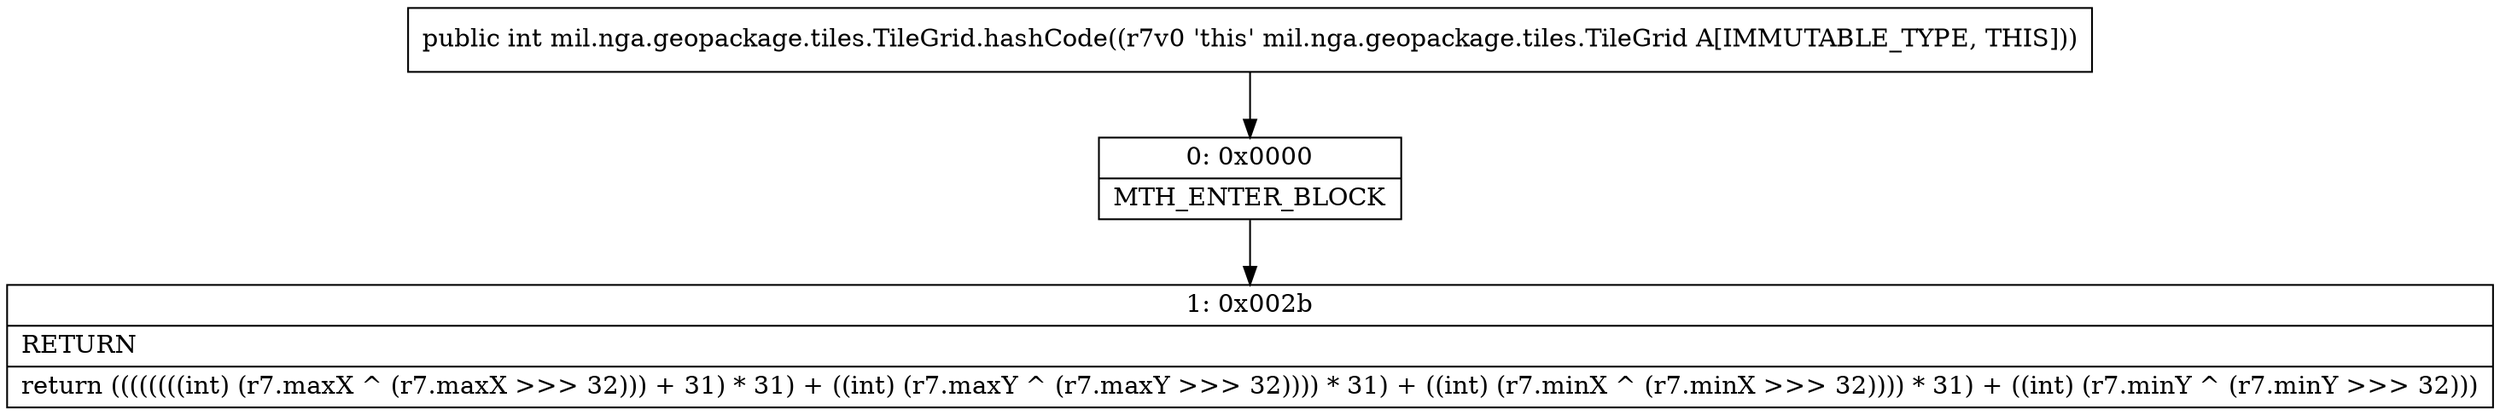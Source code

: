 digraph "CFG formil.nga.geopackage.tiles.TileGrid.hashCode()I" {
Node_0 [shape=record,label="{0\:\ 0x0000|MTH_ENTER_BLOCK\l}"];
Node_1 [shape=record,label="{1\:\ 0x002b|RETURN\l|return ((((((((int) (r7.maxX ^ (r7.maxX \>\>\> 32))) + 31) * 31) + ((int) (r7.maxY ^ (r7.maxY \>\>\> 32)))) * 31) + ((int) (r7.minX ^ (r7.minX \>\>\> 32)))) * 31) + ((int) (r7.minY ^ (r7.minY \>\>\> 32)))\l}"];
MethodNode[shape=record,label="{public int mil.nga.geopackage.tiles.TileGrid.hashCode((r7v0 'this' mil.nga.geopackage.tiles.TileGrid A[IMMUTABLE_TYPE, THIS])) }"];
MethodNode -> Node_0;
Node_0 -> Node_1;
}

